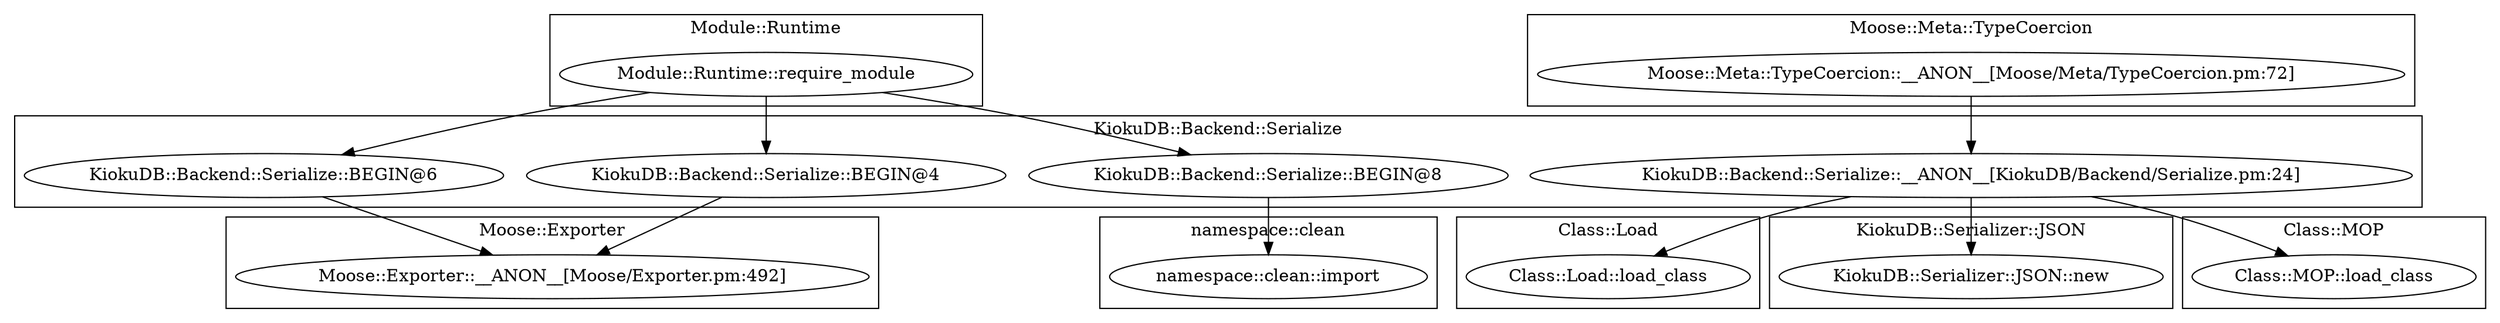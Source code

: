 digraph {
graph [overlap=false]
subgraph cluster_Class_Load {
	label="Class::Load";
	"Class::Load::load_class";
}
subgraph cluster_namespace_clean {
	label="namespace::clean";
	"namespace::clean::import";
}
subgraph cluster_KiokuDB_Backend_Serialize {
	label="KiokuDB::Backend::Serialize";
	"KiokuDB::Backend::Serialize::BEGIN@6";
	"KiokuDB::Backend::Serialize::BEGIN@8";
	"KiokuDB::Backend::Serialize::BEGIN@4";
	"KiokuDB::Backend::Serialize::__ANON__[KiokuDB/Backend/Serialize.pm:24]";
}
subgraph cluster_Module_Runtime {
	label="Module::Runtime";
	"Module::Runtime::require_module";
}
subgraph cluster_KiokuDB_Serializer_JSON {
	label="KiokuDB::Serializer::JSON";
	"KiokuDB::Serializer::JSON::new";
}
subgraph cluster_Moose_Meta_TypeCoercion {
	label="Moose::Meta::TypeCoercion";
	"Moose::Meta::TypeCoercion::__ANON__[Moose/Meta/TypeCoercion.pm:72]";
}
subgraph cluster_Moose_Exporter {
	label="Moose::Exporter";
	"Moose::Exporter::__ANON__[Moose/Exporter.pm:492]";
}
subgraph cluster_Class_MOP {
	label="Class::MOP";
	"Class::MOP::load_class";
}
"Moose::Meta::TypeCoercion::__ANON__[Moose/Meta/TypeCoercion.pm:72]" -> "KiokuDB::Backend::Serialize::__ANON__[KiokuDB/Backend/Serialize.pm:24]";
"Module::Runtime::require_module" -> "KiokuDB::Backend::Serialize::BEGIN@8";
"KiokuDB::Backend::Serialize::__ANON__[KiokuDB/Backend/Serialize.pm:24]" -> "Class::Load::load_class";
"Module::Runtime::require_module" -> "KiokuDB::Backend::Serialize::BEGIN@4";
"KiokuDB::Backend::Serialize::BEGIN@8" -> "namespace::clean::import";
"KiokuDB::Backend::Serialize::BEGIN@4" -> "Moose::Exporter::__ANON__[Moose/Exporter.pm:492]";
"KiokuDB::Backend::Serialize::BEGIN@6" -> "Moose::Exporter::__ANON__[Moose/Exporter.pm:492]";
"KiokuDB::Backend::Serialize::__ANON__[KiokuDB/Backend/Serialize.pm:24]" -> "KiokuDB::Serializer::JSON::new";
"KiokuDB::Backend::Serialize::__ANON__[KiokuDB/Backend/Serialize.pm:24]" -> "Class::MOP::load_class";
"Module::Runtime::require_module" -> "KiokuDB::Backend::Serialize::BEGIN@6";
}
